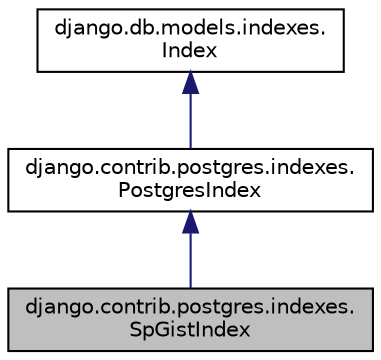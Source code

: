 digraph "django.contrib.postgres.indexes.SpGistIndex"
{
 // LATEX_PDF_SIZE
  edge [fontname="Helvetica",fontsize="10",labelfontname="Helvetica",labelfontsize="10"];
  node [fontname="Helvetica",fontsize="10",shape=record];
  Node1 [label="django.contrib.postgres.indexes.\lSpGistIndex",height=0.2,width=0.4,color="black", fillcolor="grey75", style="filled", fontcolor="black",tooltip=" "];
  Node2 -> Node1 [dir="back",color="midnightblue",fontsize="10",style="solid"];
  Node2 [label="django.contrib.postgres.indexes.\lPostgresIndex",height=0.2,width=0.4,color="black", fillcolor="white", style="filled",URL="$classdjango_1_1contrib_1_1postgres_1_1indexes_1_1_postgres_index.html",tooltip=" "];
  Node3 -> Node2 [dir="back",color="midnightblue",fontsize="10",style="solid"];
  Node3 [label="django.db.models.indexes.\lIndex",height=0.2,width=0.4,color="black", fillcolor="white", style="filled",URL="$classdjango_1_1db_1_1models_1_1indexes_1_1_index.html",tooltip=" "];
}
